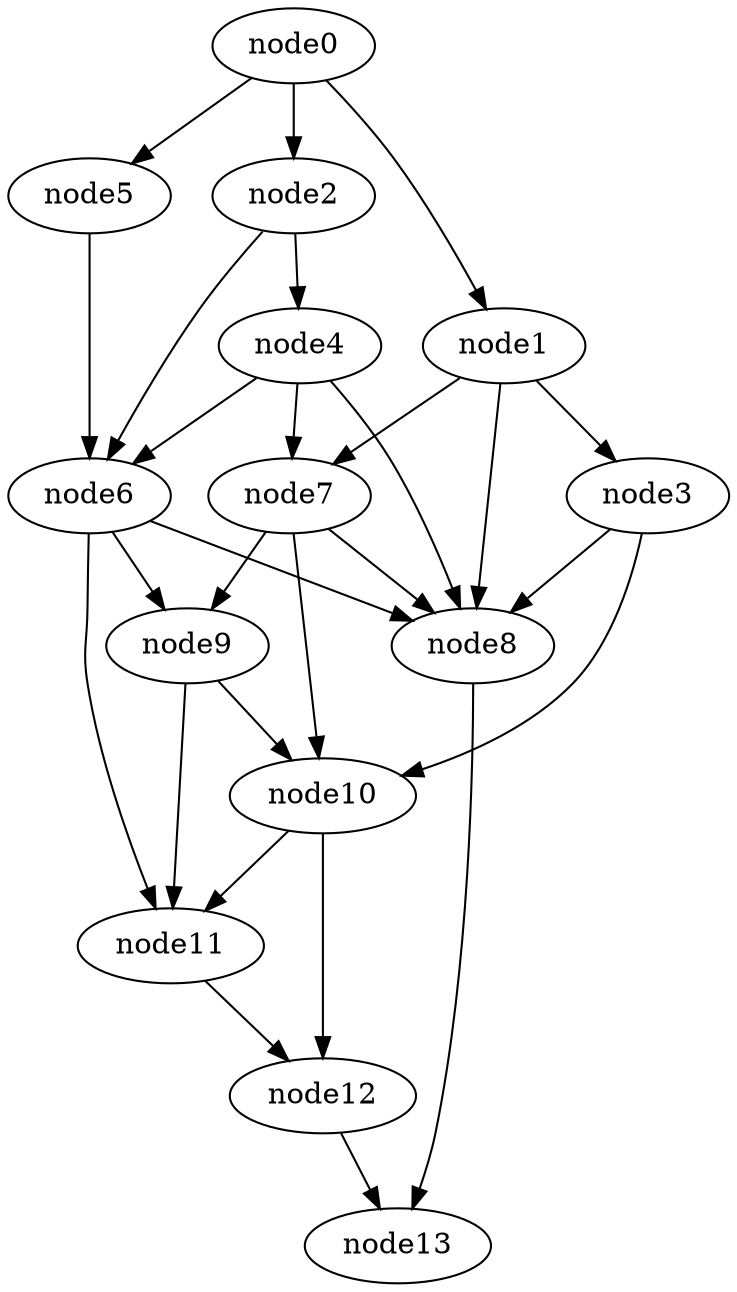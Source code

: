 digraph g{
	node13
	node12 -> node13
	node11 -> node12
	node10 -> node12
	node10 -> node11
	node9 -> node11
	node9 -> node10
	node8 -> node13
	node7 -> node10
	node7 -> node9
	node7 -> node8
	node6 -> node11
	node6 -> node9
	node6 -> node8
	node5 -> node6
	node4 -> node8
	node4 -> node7
	node4 -> node6
	node3 -> node10
	node3 -> node8
	node2 -> node6
	node2 -> node4
	node1 -> node8
	node1 -> node7
	node1 -> node3
	node0 -> node5
	node0 -> node2
	node0 -> node1
}
